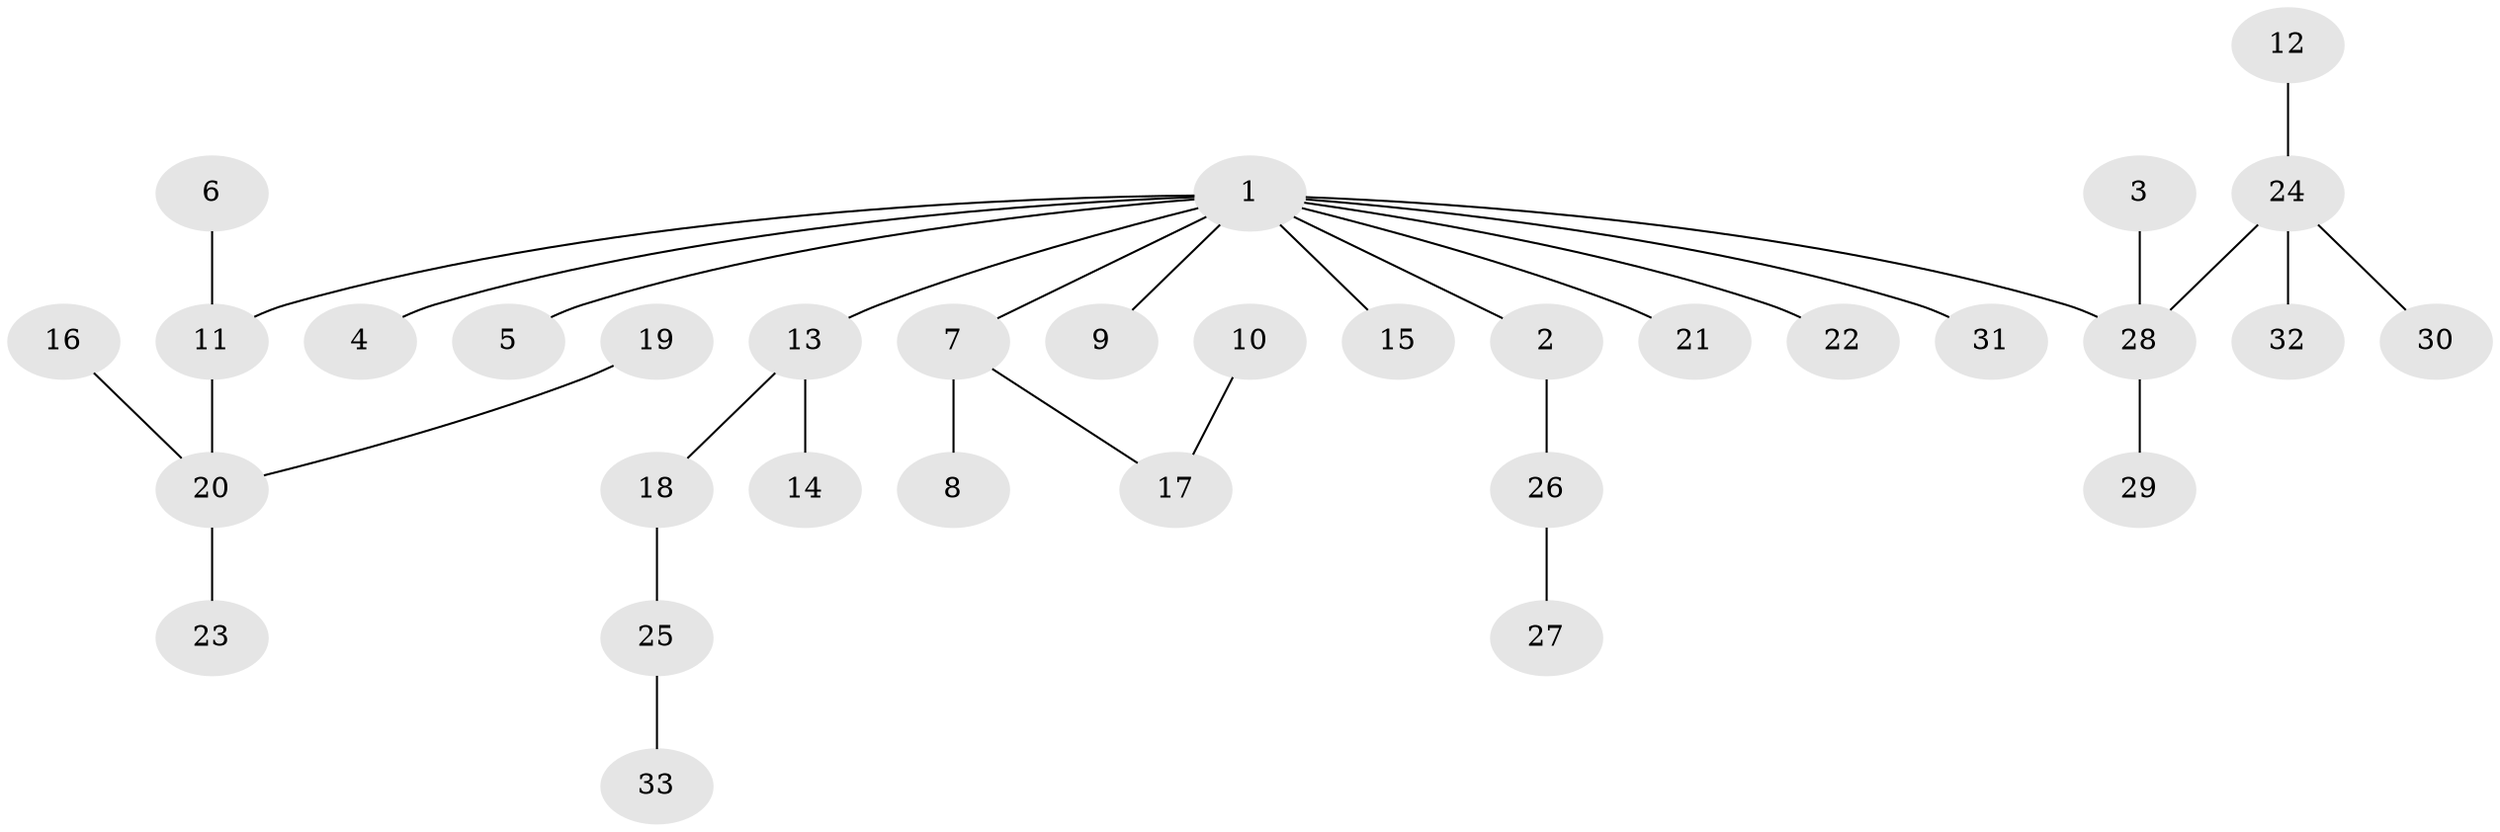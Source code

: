 // original degree distribution, {7: 0.015384615384615385, 6: 0.015384615384615385, 3: 0.16923076923076924, 5: 0.015384615384615385, 1: 0.5076923076923077, 2: 0.2153846153846154, 4: 0.06153846153846154}
// Generated by graph-tools (version 1.1) at 2025/26/03/09/25 03:26:23]
// undirected, 33 vertices, 32 edges
graph export_dot {
graph [start="1"]
  node [color=gray90,style=filled];
  1;
  2;
  3;
  4;
  5;
  6;
  7;
  8;
  9;
  10;
  11;
  12;
  13;
  14;
  15;
  16;
  17;
  18;
  19;
  20;
  21;
  22;
  23;
  24;
  25;
  26;
  27;
  28;
  29;
  30;
  31;
  32;
  33;
  1 -- 2 [weight=1.0];
  1 -- 4 [weight=1.0];
  1 -- 5 [weight=1.0];
  1 -- 7 [weight=1.0];
  1 -- 9 [weight=1.0];
  1 -- 11 [weight=1.0];
  1 -- 13 [weight=1.0];
  1 -- 15 [weight=1.0];
  1 -- 21 [weight=1.0];
  1 -- 22 [weight=1.0];
  1 -- 28 [weight=1.0];
  1 -- 31 [weight=1.0];
  2 -- 26 [weight=1.0];
  3 -- 28 [weight=1.0];
  6 -- 11 [weight=1.0];
  7 -- 8 [weight=1.0];
  7 -- 17 [weight=1.0];
  10 -- 17 [weight=1.0];
  11 -- 20 [weight=1.0];
  12 -- 24 [weight=1.0];
  13 -- 14 [weight=1.0];
  13 -- 18 [weight=1.0];
  16 -- 20 [weight=1.0];
  18 -- 25 [weight=1.0];
  19 -- 20 [weight=1.0];
  20 -- 23 [weight=1.0];
  24 -- 28 [weight=1.0];
  24 -- 30 [weight=1.0];
  24 -- 32 [weight=1.0];
  25 -- 33 [weight=1.0];
  26 -- 27 [weight=1.0];
  28 -- 29 [weight=1.0];
}

